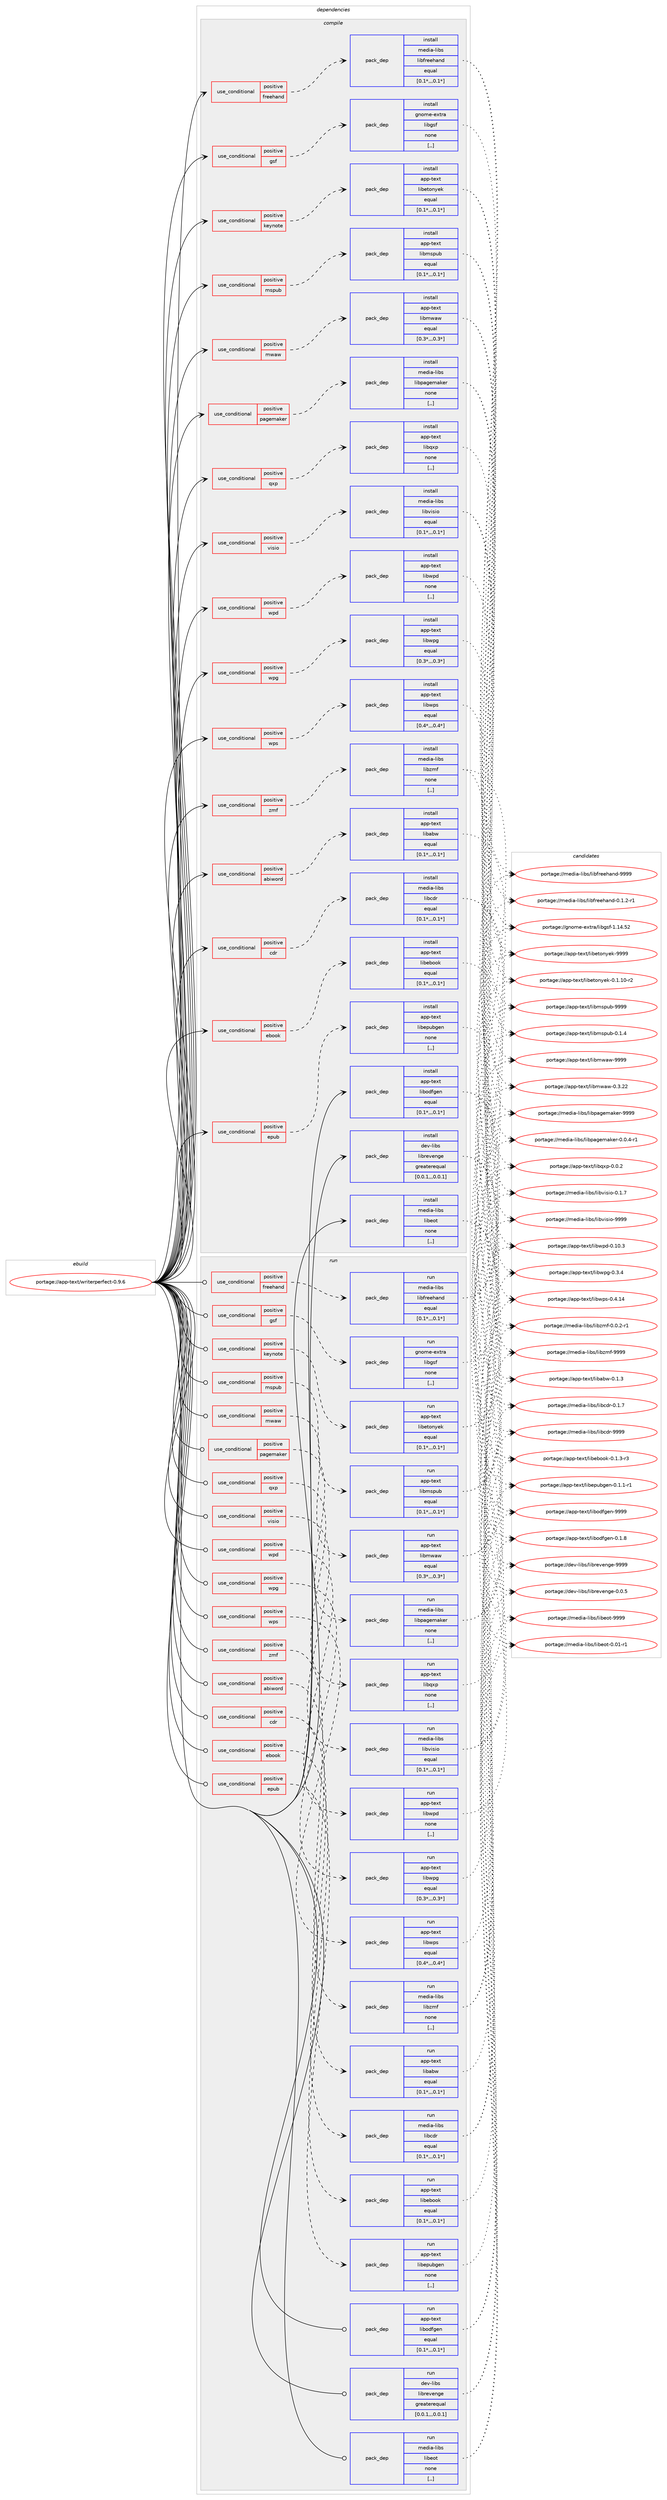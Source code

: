 digraph prolog {

# *************
# Graph options
# *************

newrank=true;
concentrate=true;
compound=true;
graph [rankdir=LR,fontname=Helvetica,fontsize=10,ranksep=1.5];#, ranksep=2.5, nodesep=0.2];
edge  [arrowhead=vee];
node  [fontname=Helvetica,fontsize=10];

# **********
# The ebuild
# **********

subgraph cluster_leftcol {
color=gray;
label=<<i>ebuild</i>>;
id [label="portage://app-text/writerperfect-0.9.6", color=red, width=4, href="../app-text/writerperfect-0.9.6.svg"];
}

# ****************
# The dependencies
# ****************

subgraph cluster_midcol {
color=gray;
label=<<i>dependencies</i>>;
subgraph cluster_compile {
fillcolor="#eeeeee";
style=filled;
label=<<i>compile</i>>;
subgraph cond146023 {
dependency553537 [label=<<TABLE BORDER="0" CELLBORDER="1" CELLSPACING="0" CELLPADDING="4"><TR><TD ROWSPAN="3" CELLPADDING="10">use_conditional</TD></TR><TR><TD>positive</TD></TR><TR><TD>abiword</TD></TR></TABLE>>, shape=none, color=red];
subgraph pack403404 {
dependency553538 [label=<<TABLE BORDER="0" CELLBORDER="1" CELLSPACING="0" CELLPADDING="4" WIDTH="220"><TR><TD ROWSPAN="6" CELLPADDING="30">pack_dep</TD></TR><TR><TD WIDTH="110">install</TD></TR><TR><TD>app-text</TD></TR><TR><TD>libabw</TD></TR><TR><TD>equal</TD></TR><TR><TD>[0.1*,,,0.1*]</TD></TR></TABLE>>, shape=none, color=blue];
}
dependency553537:e -> dependency553538:w [weight=20,style="dashed",arrowhead="vee"];
}
id:e -> dependency553537:w [weight=20,style="solid",arrowhead="vee"];
subgraph cond146024 {
dependency553539 [label=<<TABLE BORDER="0" CELLBORDER="1" CELLSPACING="0" CELLPADDING="4"><TR><TD ROWSPAN="3" CELLPADDING="10">use_conditional</TD></TR><TR><TD>positive</TD></TR><TR><TD>cdr</TD></TR></TABLE>>, shape=none, color=red];
subgraph pack403405 {
dependency553540 [label=<<TABLE BORDER="0" CELLBORDER="1" CELLSPACING="0" CELLPADDING="4" WIDTH="220"><TR><TD ROWSPAN="6" CELLPADDING="30">pack_dep</TD></TR><TR><TD WIDTH="110">install</TD></TR><TR><TD>media-libs</TD></TR><TR><TD>libcdr</TD></TR><TR><TD>equal</TD></TR><TR><TD>[0.1*,,,0.1*]</TD></TR></TABLE>>, shape=none, color=blue];
}
dependency553539:e -> dependency553540:w [weight=20,style="dashed",arrowhead="vee"];
}
id:e -> dependency553539:w [weight=20,style="solid",arrowhead="vee"];
subgraph cond146025 {
dependency553541 [label=<<TABLE BORDER="0" CELLBORDER="1" CELLSPACING="0" CELLPADDING="4"><TR><TD ROWSPAN="3" CELLPADDING="10">use_conditional</TD></TR><TR><TD>positive</TD></TR><TR><TD>ebook</TD></TR></TABLE>>, shape=none, color=red];
subgraph pack403406 {
dependency553542 [label=<<TABLE BORDER="0" CELLBORDER="1" CELLSPACING="0" CELLPADDING="4" WIDTH="220"><TR><TD ROWSPAN="6" CELLPADDING="30">pack_dep</TD></TR><TR><TD WIDTH="110">install</TD></TR><TR><TD>app-text</TD></TR><TR><TD>libebook</TD></TR><TR><TD>equal</TD></TR><TR><TD>[0.1*,,,0.1*]</TD></TR></TABLE>>, shape=none, color=blue];
}
dependency553541:e -> dependency553542:w [weight=20,style="dashed",arrowhead="vee"];
}
id:e -> dependency553541:w [weight=20,style="solid",arrowhead="vee"];
subgraph cond146026 {
dependency553543 [label=<<TABLE BORDER="0" CELLBORDER="1" CELLSPACING="0" CELLPADDING="4"><TR><TD ROWSPAN="3" CELLPADDING="10">use_conditional</TD></TR><TR><TD>positive</TD></TR><TR><TD>epub</TD></TR></TABLE>>, shape=none, color=red];
subgraph pack403407 {
dependency553544 [label=<<TABLE BORDER="0" CELLBORDER="1" CELLSPACING="0" CELLPADDING="4" WIDTH="220"><TR><TD ROWSPAN="6" CELLPADDING="30">pack_dep</TD></TR><TR><TD WIDTH="110">install</TD></TR><TR><TD>app-text</TD></TR><TR><TD>libepubgen</TD></TR><TR><TD>none</TD></TR><TR><TD>[,,]</TD></TR></TABLE>>, shape=none, color=blue];
}
dependency553543:e -> dependency553544:w [weight=20,style="dashed",arrowhead="vee"];
}
id:e -> dependency553543:w [weight=20,style="solid",arrowhead="vee"];
subgraph cond146027 {
dependency553545 [label=<<TABLE BORDER="0" CELLBORDER="1" CELLSPACING="0" CELLPADDING="4"><TR><TD ROWSPAN="3" CELLPADDING="10">use_conditional</TD></TR><TR><TD>positive</TD></TR><TR><TD>freehand</TD></TR></TABLE>>, shape=none, color=red];
subgraph pack403408 {
dependency553546 [label=<<TABLE BORDER="0" CELLBORDER="1" CELLSPACING="0" CELLPADDING="4" WIDTH="220"><TR><TD ROWSPAN="6" CELLPADDING="30">pack_dep</TD></TR><TR><TD WIDTH="110">install</TD></TR><TR><TD>media-libs</TD></TR><TR><TD>libfreehand</TD></TR><TR><TD>equal</TD></TR><TR><TD>[0.1*,,,0.1*]</TD></TR></TABLE>>, shape=none, color=blue];
}
dependency553545:e -> dependency553546:w [weight=20,style="dashed",arrowhead="vee"];
}
id:e -> dependency553545:w [weight=20,style="solid",arrowhead="vee"];
subgraph cond146028 {
dependency553547 [label=<<TABLE BORDER="0" CELLBORDER="1" CELLSPACING="0" CELLPADDING="4"><TR><TD ROWSPAN="3" CELLPADDING="10">use_conditional</TD></TR><TR><TD>positive</TD></TR><TR><TD>gsf</TD></TR></TABLE>>, shape=none, color=red];
subgraph pack403409 {
dependency553548 [label=<<TABLE BORDER="0" CELLBORDER="1" CELLSPACING="0" CELLPADDING="4" WIDTH="220"><TR><TD ROWSPAN="6" CELLPADDING="30">pack_dep</TD></TR><TR><TD WIDTH="110">install</TD></TR><TR><TD>gnome-extra</TD></TR><TR><TD>libgsf</TD></TR><TR><TD>none</TD></TR><TR><TD>[,,]</TD></TR></TABLE>>, shape=none, color=blue];
}
dependency553547:e -> dependency553548:w [weight=20,style="dashed",arrowhead="vee"];
}
id:e -> dependency553547:w [weight=20,style="solid",arrowhead="vee"];
subgraph cond146029 {
dependency553549 [label=<<TABLE BORDER="0" CELLBORDER="1" CELLSPACING="0" CELLPADDING="4"><TR><TD ROWSPAN="3" CELLPADDING="10">use_conditional</TD></TR><TR><TD>positive</TD></TR><TR><TD>keynote</TD></TR></TABLE>>, shape=none, color=red];
subgraph pack403410 {
dependency553550 [label=<<TABLE BORDER="0" CELLBORDER="1" CELLSPACING="0" CELLPADDING="4" WIDTH="220"><TR><TD ROWSPAN="6" CELLPADDING="30">pack_dep</TD></TR><TR><TD WIDTH="110">install</TD></TR><TR><TD>app-text</TD></TR><TR><TD>libetonyek</TD></TR><TR><TD>equal</TD></TR><TR><TD>[0.1*,,,0.1*]</TD></TR></TABLE>>, shape=none, color=blue];
}
dependency553549:e -> dependency553550:w [weight=20,style="dashed",arrowhead="vee"];
}
id:e -> dependency553549:w [weight=20,style="solid",arrowhead="vee"];
subgraph cond146030 {
dependency553551 [label=<<TABLE BORDER="0" CELLBORDER="1" CELLSPACING="0" CELLPADDING="4"><TR><TD ROWSPAN="3" CELLPADDING="10">use_conditional</TD></TR><TR><TD>positive</TD></TR><TR><TD>mspub</TD></TR></TABLE>>, shape=none, color=red];
subgraph pack403411 {
dependency553552 [label=<<TABLE BORDER="0" CELLBORDER="1" CELLSPACING="0" CELLPADDING="4" WIDTH="220"><TR><TD ROWSPAN="6" CELLPADDING="30">pack_dep</TD></TR><TR><TD WIDTH="110">install</TD></TR><TR><TD>app-text</TD></TR><TR><TD>libmspub</TD></TR><TR><TD>equal</TD></TR><TR><TD>[0.1*,,,0.1*]</TD></TR></TABLE>>, shape=none, color=blue];
}
dependency553551:e -> dependency553552:w [weight=20,style="dashed",arrowhead="vee"];
}
id:e -> dependency553551:w [weight=20,style="solid",arrowhead="vee"];
subgraph cond146031 {
dependency553553 [label=<<TABLE BORDER="0" CELLBORDER="1" CELLSPACING="0" CELLPADDING="4"><TR><TD ROWSPAN="3" CELLPADDING="10">use_conditional</TD></TR><TR><TD>positive</TD></TR><TR><TD>mwaw</TD></TR></TABLE>>, shape=none, color=red];
subgraph pack403412 {
dependency553554 [label=<<TABLE BORDER="0" CELLBORDER="1" CELLSPACING="0" CELLPADDING="4" WIDTH="220"><TR><TD ROWSPAN="6" CELLPADDING="30">pack_dep</TD></TR><TR><TD WIDTH="110">install</TD></TR><TR><TD>app-text</TD></TR><TR><TD>libmwaw</TD></TR><TR><TD>equal</TD></TR><TR><TD>[0.3*,,,0.3*]</TD></TR></TABLE>>, shape=none, color=blue];
}
dependency553553:e -> dependency553554:w [weight=20,style="dashed",arrowhead="vee"];
}
id:e -> dependency553553:w [weight=20,style="solid",arrowhead="vee"];
subgraph cond146032 {
dependency553555 [label=<<TABLE BORDER="0" CELLBORDER="1" CELLSPACING="0" CELLPADDING="4"><TR><TD ROWSPAN="3" CELLPADDING="10">use_conditional</TD></TR><TR><TD>positive</TD></TR><TR><TD>pagemaker</TD></TR></TABLE>>, shape=none, color=red];
subgraph pack403413 {
dependency553556 [label=<<TABLE BORDER="0" CELLBORDER="1" CELLSPACING="0" CELLPADDING="4" WIDTH="220"><TR><TD ROWSPAN="6" CELLPADDING="30">pack_dep</TD></TR><TR><TD WIDTH="110">install</TD></TR><TR><TD>media-libs</TD></TR><TR><TD>libpagemaker</TD></TR><TR><TD>none</TD></TR><TR><TD>[,,]</TD></TR></TABLE>>, shape=none, color=blue];
}
dependency553555:e -> dependency553556:w [weight=20,style="dashed",arrowhead="vee"];
}
id:e -> dependency553555:w [weight=20,style="solid",arrowhead="vee"];
subgraph cond146033 {
dependency553557 [label=<<TABLE BORDER="0" CELLBORDER="1" CELLSPACING="0" CELLPADDING="4"><TR><TD ROWSPAN="3" CELLPADDING="10">use_conditional</TD></TR><TR><TD>positive</TD></TR><TR><TD>qxp</TD></TR></TABLE>>, shape=none, color=red];
subgraph pack403414 {
dependency553558 [label=<<TABLE BORDER="0" CELLBORDER="1" CELLSPACING="0" CELLPADDING="4" WIDTH="220"><TR><TD ROWSPAN="6" CELLPADDING="30">pack_dep</TD></TR><TR><TD WIDTH="110">install</TD></TR><TR><TD>app-text</TD></TR><TR><TD>libqxp</TD></TR><TR><TD>none</TD></TR><TR><TD>[,,]</TD></TR></TABLE>>, shape=none, color=blue];
}
dependency553557:e -> dependency553558:w [weight=20,style="dashed",arrowhead="vee"];
}
id:e -> dependency553557:w [weight=20,style="solid",arrowhead="vee"];
subgraph cond146034 {
dependency553559 [label=<<TABLE BORDER="0" CELLBORDER="1" CELLSPACING="0" CELLPADDING="4"><TR><TD ROWSPAN="3" CELLPADDING="10">use_conditional</TD></TR><TR><TD>positive</TD></TR><TR><TD>visio</TD></TR></TABLE>>, shape=none, color=red];
subgraph pack403415 {
dependency553560 [label=<<TABLE BORDER="0" CELLBORDER="1" CELLSPACING="0" CELLPADDING="4" WIDTH="220"><TR><TD ROWSPAN="6" CELLPADDING="30">pack_dep</TD></TR><TR><TD WIDTH="110">install</TD></TR><TR><TD>media-libs</TD></TR><TR><TD>libvisio</TD></TR><TR><TD>equal</TD></TR><TR><TD>[0.1*,,,0.1*]</TD></TR></TABLE>>, shape=none, color=blue];
}
dependency553559:e -> dependency553560:w [weight=20,style="dashed",arrowhead="vee"];
}
id:e -> dependency553559:w [weight=20,style="solid",arrowhead="vee"];
subgraph cond146035 {
dependency553561 [label=<<TABLE BORDER="0" CELLBORDER="1" CELLSPACING="0" CELLPADDING="4"><TR><TD ROWSPAN="3" CELLPADDING="10">use_conditional</TD></TR><TR><TD>positive</TD></TR><TR><TD>wpd</TD></TR></TABLE>>, shape=none, color=red];
subgraph pack403416 {
dependency553562 [label=<<TABLE BORDER="0" CELLBORDER="1" CELLSPACING="0" CELLPADDING="4" WIDTH="220"><TR><TD ROWSPAN="6" CELLPADDING="30">pack_dep</TD></TR><TR><TD WIDTH="110">install</TD></TR><TR><TD>app-text</TD></TR><TR><TD>libwpd</TD></TR><TR><TD>none</TD></TR><TR><TD>[,,]</TD></TR></TABLE>>, shape=none, color=blue];
}
dependency553561:e -> dependency553562:w [weight=20,style="dashed",arrowhead="vee"];
}
id:e -> dependency553561:w [weight=20,style="solid",arrowhead="vee"];
subgraph cond146036 {
dependency553563 [label=<<TABLE BORDER="0" CELLBORDER="1" CELLSPACING="0" CELLPADDING="4"><TR><TD ROWSPAN="3" CELLPADDING="10">use_conditional</TD></TR><TR><TD>positive</TD></TR><TR><TD>wpg</TD></TR></TABLE>>, shape=none, color=red];
subgraph pack403417 {
dependency553564 [label=<<TABLE BORDER="0" CELLBORDER="1" CELLSPACING="0" CELLPADDING="4" WIDTH="220"><TR><TD ROWSPAN="6" CELLPADDING="30">pack_dep</TD></TR><TR><TD WIDTH="110">install</TD></TR><TR><TD>app-text</TD></TR><TR><TD>libwpg</TD></TR><TR><TD>equal</TD></TR><TR><TD>[0.3*,,,0.3*]</TD></TR></TABLE>>, shape=none, color=blue];
}
dependency553563:e -> dependency553564:w [weight=20,style="dashed",arrowhead="vee"];
}
id:e -> dependency553563:w [weight=20,style="solid",arrowhead="vee"];
subgraph cond146037 {
dependency553565 [label=<<TABLE BORDER="0" CELLBORDER="1" CELLSPACING="0" CELLPADDING="4"><TR><TD ROWSPAN="3" CELLPADDING="10">use_conditional</TD></TR><TR><TD>positive</TD></TR><TR><TD>wps</TD></TR></TABLE>>, shape=none, color=red];
subgraph pack403418 {
dependency553566 [label=<<TABLE BORDER="0" CELLBORDER="1" CELLSPACING="0" CELLPADDING="4" WIDTH="220"><TR><TD ROWSPAN="6" CELLPADDING="30">pack_dep</TD></TR><TR><TD WIDTH="110">install</TD></TR><TR><TD>app-text</TD></TR><TR><TD>libwps</TD></TR><TR><TD>equal</TD></TR><TR><TD>[0.4*,,,0.4*]</TD></TR></TABLE>>, shape=none, color=blue];
}
dependency553565:e -> dependency553566:w [weight=20,style="dashed",arrowhead="vee"];
}
id:e -> dependency553565:w [weight=20,style="solid",arrowhead="vee"];
subgraph cond146038 {
dependency553567 [label=<<TABLE BORDER="0" CELLBORDER="1" CELLSPACING="0" CELLPADDING="4"><TR><TD ROWSPAN="3" CELLPADDING="10">use_conditional</TD></TR><TR><TD>positive</TD></TR><TR><TD>zmf</TD></TR></TABLE>>, shape=none, color=red];
subgraph pack403419 {
dependency553568 [label=<<TABLE BORDER="0" CELLBORDER="1" CELLSPACING="0" CELLPADDING="4" WIDTH="220"><TR><TD ROWSPAN="6" CELLPADDING="30">pack_dep</TD></TR><TR><TD WIDTH="110">install</TD></TR><TR><TD>media-libs</TD></TR><TR><TD>libzmf</TD></TR><TR><TD>none</TD></TR><TR><TD>[,,]</TD></TR></TABLE>>, shape=none, color=blue];
}
dependency553567:e -> dependency553568:w [weight=20,style="dashed",arrowhead="vee"];
}
id:e -> dependency553567:w [weight=20,style="solid",arrowhead="vee"];
subgraph pack403420 {
dependency553569 [label=<<TABLE BORDER="0" CELLBORDER="1" CELLSPACING="0" CELLPADDING="4" WIDTH="220"><TR><TD ROWSPAN="6" CELLPADDING="30">pack_dep</TD></TR><TR><TD WIDTH="110">install</TD></TR><TR><TD>app-text</TD></TR><TR><TD>libodfgen</TD></TR><TR><TD>equal</TD></TR><TR><TD>[0.1*,,,0.1*]</TD></TR></TABLE>>, shape=none, color=blue];
}
id:e -> dependency553569:w [weight=20,style="solid",arrowhead="vee"];
subgraph pack403421 {
dependency553570 [label=<<TABLE BORDER="0" CELLBORDER="1" CELLSPACING="0" CELLPADDING="4" WIDTH="220"><TR><TD ROWSPAN="6" CELLPADDING="30">pack_dep</TD></TR><TR><TD WIDTH="110">install</TD></TR><TR><TD>dev-libs</TD></TR><TR><TD>librevenge</TD></TR><TR><TD>greaterequal</TD></TR><TR><TD>[0.0.1,,,0.0.1]</TD></TR></TABLE>>, shape=none, color=blue];
}
id:e -> dependency553570:w [weight=20,style="solid",arrowhead="vee"];
subgraph pack403422 {
dependency553571 [label=<<TABLE BORDER="0" CELLBORDER="1" CELLSPACING="0" CELLPADDING="4" WIDTH="220"><TR><TD ROWSPAN="6" CELLPADDING="30">pack_dep</TD></TR><TR><TD WIDTH="110">install</TD></TR><TR><TD>media-libs</TD></TR><TR><TD>libeot</TD></TR><TR><TD>none</TD></TR><TR><TD>[,,]</TD></TR></TABLE>>, shape=none, color=blue];
}
id:e -> dependency553571:w [weight=20,style="solid",arrowhead="vee"];
}
subgraph cluster_compileandrun {
fillcolor="#eeeeee";
style=filled;
label=<<i>compile and run</i>>;
}
subgraph cluster_run {
fillcolor="#eeeeee";
style=filled;
label=<<i>run</i>>;
subgraph cond146039 {
dependency553572 [label=<<TABLE BORDER="0" CELLBORDER="1" CELLSPACING="0" CELLPADDING="4"><TR><TD ROWSPAN="3" CELLPADDING="10">use_conditional</TD></TR><TR><TD>positive</TD></TR><TR><TD>abiword</TD></TR></TABLE>>, shape=none, color=red];
subgraph pack403423 {
dependency553573 [label=<<TABLE BORDER="0" CELLBORDER="1" CELLSPACING="0" CELLPADDING="4" WIDTH="220"><TR><TD ROWSPAN="6" CELLPADDING="30">pack_dep</TD></TR><TR><TD WIDTH="110">run</TD></TR><TR><TD>app-text</TD></TR><TR><TD>libabw</TD></TR><TR><TD>equal</TD></TR><TR><TD>[0.1*,,,0.1*]</TD></TR></TABLE>>, shape=none, color=blue];
}
dependency553572:e -> dependency553573:w [weight=20,style="dashed",arrowhead="vee"];
}
id:e -> dependency553572:w [weight=20,style="solid",arrowhead="odot"];
subgraph cond146040 {
dependency553574 [label=<<TABLE BORDER="0" CELLBORDER="1" CELLSPACING="0" CELLPADDING="4"><TR><TD ROWSPAN="3" CELLPADDING="10">use_conditional</TD></TR><TR><TD>positive</TD></TR><TR><TD>cdr</TD></TR></TABLE>>, shape=none, color=red];
subgraph pack403424 {
dependency553575 [label=<<TABLE BORDER="0" CELLBORDER="1" CELLSPACING="0" CELLPADDING="4" WIDTH="220"><TR><TD ROWSPAN="6" CELLPADDING="30">pack_dep</TD></TR><TR><TD WIDTH="110">run</TD></TR><TR><TD>media-libs</TD></TR><TR><TD>libcdr</TD></TR><TR><TD>equal</TD></TR><TR><TD>[0.1*,,,0.1*]</TD></TR></TABLE>>, shape=none, color=blue];
}
dependency553574:e -> dependency553575:w [weight=20,style="dashed",arrowhead="vee"];
}
id:e -> dependency553574:w [weight=20,style="solid",arrowhead="odot"];
subgraph cond146041 {
dependency553576 [label=<<TABLE BORDER="0" CELLBORDER="1" CELLSPACING="0" CELLPADDING="4"><TR><TD ROWSPAN="3" CELLPADDING="10">use_conditional</TD></TR><TR><TD>positive</TD></TR><TR><TD>ebook</TD></TR></TABLE>>, shape=none, color=red];
subgraph pack403425 {
dependency553577 [label=<<TABLE BORDER="0" CELLBORDER="1" CELLSPACING="0" CELLPADDING="4" WIDTH="220"><TR><TD ROWSPAN="6" CELLPADDING="30">pack_dep</TD></TR><TR><TD WIDTH="110">run</TD></TR><TR><TD>app-text</TD></TR><TR><TD>libebook</TD></TR><TR><TD>equal</TD></TR><TR><TD>[0.1*,,,0.1*]</TD></TR></TABLE>>, shape=none, color=blue];
}
dependency553576:e -> dependency553577:w [weight=20,style="dashed",arrowhead="vee"];
}
id:e -> dependency553576:w [weight=20,style="solid",arrowhead="odot"];
subgraph cond146042 {
dependency553578 [label=<<TABLE BORDER="0" CELLBORDER="1" CELLSPACING="0" CELLPADDING="4"><TR><TD ROWSPAN="3" CELLPADDING="10">use_conditional</TD></TR><TR><TD>positive</TD></TR><TR><TD>epub</TD></TR></TABLE>>, shape=none, color=red];
subgraph pack403426 {
dependency553579 [label=<<TABLE BORDER="0" CELLBORDER="1" CELLSPACING="0" CELLPADDING="4" WIDTH="220"><TR><TD ROWSPAN="6" CELLPADDING="30">pack_dep</TD></TR><TR><TD WIDTH="110">run</TD></TR><TR><TD>app-text</TD></TR><TR><TD>libepubgen</TD></TR><TR><TD>none</TD></TR><TR><TD>[,,]</TD></TR></TABLE>>, shape=none, color=blue];
}
dependency553578:e -> dependency553579:w [weight=20,style="dashed",arrowhead="vee"];
}
id:e -> dependency553578:w [weight=20,style="solid",arrowhead="odot"];
subgraph cond146043 {
dependency553580 [label=<<TABLE BORDER="0" CELLBORDER="1" CELLSPACING="0" CELLPADDING="4"><TR><TD ROWSPAN="3" CELLPADDING="10">use_conditional</TD></TR><TR><TD>positive</TD></TR><TR><TD>freehand</TD></TR></TABLE>>, shape=none, color=red];
subgraph pack403427 {
dependency553581 [label=<<TABLE BORDER="0" CELLBORDER="1" CELLSPACING="0" CELLPADDING="4" WIDTH="220"><TR><TD ROWSPAN="6" CELLPADDING="30">pack_dep</TD></TR><TR><TD WIDTH="110">run</TD></TR><TR><TD>media-libs</TD></TR><TR><TD>libfreehand</TD></TR><TR><TD>equal</TD></TR><TR><TD>[0.1*,,,0.1*]</TD></TR></TABLE>>, shape=none, color=blue];
}
dependency553580:e -> dependency553581:w [weight=20,style="dashed",arrowhead="vee"];
}
id:e -> dependency553580:w [weight=20,style="solid",arrowhead="odot"];
subgraph cond146044 {
dependency553582 [label=<<TABLE BORDER="0" CELLBORDER="1" CELLSPACING="0" CELLPADDING="4"><TR><TD ROWSPAN="3" CELLPADDING="10">use_conditional</TD></TR><TR><TD>positive</TD></TR><TR><TD>gsf</TD></TR></TABLE>>, shape=none, color=red];
subgraph pack403428 {
dependency553583 [label=<<TABLE BORDER="0" CELLBORDER="1" CELLSPACING="0" CELLPADDING="4" WIDTH="220"><TR><TD ROWSPAN="6" CELLPADDING="30">pack_dep</TD></TR><TR><TD WIDTH="110">run</TD></TR><TR><TD>gnome-extra</TD></TR><TR><TD>libgsf</TD></TR><TR><TD>none</TD></TR><TR><TD>[,,]</TD></TR></TABLE>>, shape=none, color=blue];
}
dependency553582:e -> dependency553583:w [weight=20,style="dashed",arrowhead="vee"];
}
id:e -> dependency553582:w [weight=20,style="solid",arrowhead="odot"];
subgraph cond146045 {
dependency553584 [label=<<TABLE BORDER="0" CELLBORDER="1" CELLSPACING="0" CELLPADDING="4"><TR><TD ROWSPAN="3" CELLPADDING="10">use_conditional</TD></TR><TR><TD>positive</TD></TR><TR><TD>keynote</TD></TR></TABLE>>, shape=none, color=red];
subgraph pack403429 {
dependency553585 [label=<<TABLE BORDER="0" CELLBORDER="1" CELLSPACING="0" CELLPADDING="4" WIDTH="220"><TR><TD ROWSPAN="6" CELLPADDING="30">pack_dep</TD></TR><TR><TD WIDTH="110">run</TD></TR><TR><TD>app-text</TD></TR><TR><TD>libetonyek</TD></TR><TR><TD>equal</TD></TR><TR><TD>[0.1*,,,0.1*]</TD></TR></TABLE>>, shape=none, color=blue];
}
dependency553584:e -> dependency553585:w [weight=20,style="dashed",arrowhead="vee"];
}
id:e -> dependency553584:w [weight=20,style="solid",arrowhead="odot"];
subgraph cond146046 {
dependency553586 [label=<<TABLE BORDER="0" CELLBORDER="1" CELLSPACING="0" CELLPADDING="4"><TR><TD ROWSPAN="3" CELLPADDING="10">use_conditional</TD></TR><TR><TD>positive</TD></TR><TR><TD>mspub</TD></TR></TABLE>>, shape=none, color=red];
subgraph pack403430 {
dependency553587 [label=<<TABLE BORDER="0" CELLBORDER="1" CELLSPACING="0" CELLPADDING="4" WIDTH="220"><TR><TD ROWSPAN="6" CELLPADDING="30">pack_dep</TD></TR><TR><TD WIDTH="110">run</TD></TR><TR><TD>app-text</TD></TR><TR><TD>libmspub</TD></TR><TR><TD>equal</TD></TR><TR><TD>[0.1*,,,0.1*]</TD></TR></TABLE>>, shape=none, color=blue];
}
dependency553586:e -> dependency553587:w [weight=20,style="dashed",arrowhead="vee"];
}
id:e -> dependency553586:w [weight=20,style="solid",arrowhead="odot"];
subgraph cond146047 {
dependency553588 [label=<<TABLE BORDER="0" CELLBORDER="1" CELLSPACING="0" CELLPADDING="4"><TR><TD ROWSPAN="3" CELLPADDING="10">use_conditional</TD></TR><TR><TD>positive</TD></TR><TR><TD>mwaw</TD></TR></TABLE>>, shape=none, color=red];
subgraph pack403431 {
dependency553589 [label=<<TABLE BORDER="0" CELLBORDER="1" CELLSPACING="0" CELLPADDING="4" WIDTH="220"><TR><TD ROWSPAN="6" CELLPADDING="30">pack_dep</TD></TR><TR><TD WIDTH="110">run</TD></TR><TR><TD>app-text</TD></TR><TR><TD>libmwaw</TD></TR><TR><TD>equal</TD></TR><TR><TD>[0.3*,,,0.3*]</TD></TR></TABLE>>, shape=none, color=blue];
}
dependency553588:e -> dependency553589:w [weight=20,style="dashed",arrowhead="vee"];
}
id:e -> dependency553588:w [weight=20,style="solid",arrowhead="odot"];
subgraph cond146048 {
dependency553590 [label=<<TABLE BORDER="0" CELLBORDER="1" CELLSPACING="0" CELLPADDING="4"><TR><TD ROWSPAN="3" CELLPADDING="10">use_conditional</TD></TR><TR><TD>positive</TD></TR><TR><TD>pagemaker</TD></TR></TABLE>>, shape=none, color=red];
subgraph pack403432 {
dependency553591 [label=<<TABLE BORDER="0" CELLBORDER="1" CELLSPACING="0" CELLPADDING="4" WIDTH="220"><TR><TD ROWSPAN="6" CELLPADDING="30">pack_dep</TD></TR><TR><TD WIDTH="110">run</TD></TR><TR><TD>media-libs</TD></TR><TR><TD>libpagemaker</TD></TR><TR><TD>none</TD></TR><TR><TD>[,,]</TD></TR></TABLE>>, shape=none, color=blue];
}
dependency553590:e -> dependency553591:w [weight=20,style="dashed",arrowhead="vee"];
}
id:e -> dependency553590:w [weight=20,style="solid",arrowhead="odot"];
subgraph cond146049 {
dependency553592 [label=<<TABLE BORDER="0" CELLBORDER="1" CELLSPACING="0" CELLPADDING="4"><TR><TD ROWSPAN="3" CELLPADDING="10">use_conditional</TD></TR><TR><TD>positive</TD></TR><TR><TD>qxp</TD></TR></TABLE>>, shape=none, color=red];
subgraph pack403433 {
dependency553593 [label=<<TABLE BORDER="0" CELLBORDER="1" CELLSPACING="0" CELLPADDING="4" WIDTH="220"><TR><TD ROWSPAN="6" CELLPADDING="30">pack_dep</TD></TR><TR><TD WIDTH="110">run</TD></TR><TR><TD>app-text</TD></TR><TR><TD>libqxp</TD></TR><TR><TD>none</TD></TR><TR><TD>[,,]</TD></TR></TABLE>>, shape=none, color=blue];
}
dependency553592:e -> dependency553593:w [weight=20,style="dashed",arrowhead="vee"];
}
id:e -> dependency553592:w [weight=20,style="solid",arrowhead="odot"];
subgraph cond146050 {
dependency553594 [label=<<TABLE BORDER="0" CELLBORDER="1" CELLSPACING="0" CELLPADDING="4"><TR><TD ROWSPAN="3" CELLPADDING="10">use_conditional</TD></TR><TR><TD>positive</TD></TR><TR><TD>visio</TD></TR></TABLE>>, shape=none, color=red];
subgraph pack403434 {
dependency553595 [label=<<TABLE BORDER="0" CELLBORDER="1" CELLSPACING="0" CELLPADDING="4" WIDTH="220"><TR><TD ROWSPAN="6" CELLPADDING="30">pack_dep</TD></TR><TR><TD WIDTH="110">run</TD></TR><TR><TD>media-libs</TD></TR><TR><TD>libvisio</TD></TR><TR><TD>equal</TD></TR><TR><TD>[0.1*,,,0.1*]</TD></TR></TABLE>>, shape=none, color=blue];
}
dependency553594:e -> dependency553595:w [weight=20,style="dashed",arrowhead="vee"];
}
id:e -> dependency553594:w [weight=20,style="solid",arrowhead="odot"];
subgraph cond146051 {
dependency553596 [label=<<TABLE BORDER="0" CELLBORDER="1" CELLSPACING="0" CELLPADDING="4"><TR><TD ROWSPAN="3" CELLPADDING="10">use_conditional</TD></TR><TR><TD>positive</TD></TR><TR><TD>wpd</TD></TR></TABLE>>, shape=none, color=red];
subgraph pack403435 {
dependency553597 [label=<<TABLE BORDER="0" CELLBORDER="1" CELLSPACING="0" CELLPADDING="4" WIDTH="220"><TR><TD ROWSPAN="6" CELLPADDING="30">pack_dep</TD></TR><TR><TD WIDTH="110">run</TD></TR><TR><TD>app-text</TD></TR><TR><TD>libwpd</TD></TR><TR><TD>none</TD></TR><TR><TD>[,,]</TD></TR></TABLE>>, shape=none, color=blue];
}
dependency553596:e -> dependency553597:w [weight=20,style="dashed",arrowhead="vee"];
}
id:e -> dependency553596:w [weight=20,style="solid",arrowhead="odot"];
subgraph cond146052 {
dependency553598 [label=<<TABLE BORDER="0" CELLBORDER="1" CELLSPACING="0" CELLPADDING="4"><TR><TD ROWSPAN="3" CELLPADDING="10">use_conditional</TD></TR><TR><TD>positive</TD></TR><TR><TD>wpg</TD></TR></TABLE>>, shape=none, color=red];
subgraph pack403436 {
dependency553599 [label=<<TABLE BORDER="0" CELLBORDER="1" CELLSPACING="0" CELLPADDING="4" WIDTH="220"><TR><TD ROWSPAN="6" CELLPADDING="30">pack_dep</TD></TR><TR><TD WIDTH="110">run</TD></TR><TR><TD>app-text</TD></TR><TR><TD>libwpg</TD></TR><TR><TD>equal</TD></TR><TR><TD>[0.3*,,,0.3*]</TD></TR></TABLE>>, shape=none, color=blue];
}
dependency553598:e -> dependency553599:w [weight=20,style="dashed",arrowhead="vee"];
}
id:e -> dependency553598:w [weight=20,style="solid",arrowhead="odot"];
subgraph cond146053 {
dependency553600 [label=<<TABLE BORDER="0" CELLBORDER="1" CELLSPACING="0" CELLPADDING="4"><TR><TD ROWSPAN="3" CELLPADDING="10">use_conditional</TD></TR><TR><TD>positive</TD></TR><TR><TD>wps</TD></TR></TABLE>>, shape=none, color=red];
subgraph pack403437 {
dependency553601 [label=<<TABLE BORDER="0" CELLBORDER="1" CELLSPACING="0" CELLPADDING="4" WIDTH="220"><TR><TD ROWSPAN="6" CELLPADDING="30">pack_dep</TD></TR><TR><TD WIDTH="110">run</TD></TR><TR><TD>app-text</TD></TR><TR><TD>libwps</TD></TR><TR><TD>equal</TD></TR><TR><TD>[0.4*,,,0.4*]</TD></TR></TABLE>>, shape=none, color=blue];
}
dependency553600:e -> dependency553601:w [weight=20,style="dashed",arrowhead="vee"];
}
id:e -> dependency553600:w [weight=20,style="solid",arrowhead="odot"];
subgraph cond146054 {
dependency553602 [label=<<TABLE BORDER="0" CELLBORDER="1" CELLSPACING="0" CELLPADDING="4"><TR><TD ROWSPAN="3" CELLPADDING="10">use_conditional</TD></TR><TR><TD>positive</TD></TR><TR><TD>zmf</TD></TR></TABLE>>, shape=none, color=red];
subgraph pack403438 {
dependency553603 [label=<<TABLE BORDER="0" CELLBORDER="1" CELLSPACING="0" CELLPADDING="4" WIDTH="220"><TR><TD ROWSPAN="6" CELLPADDING="30">pack_dep</TD></TR><TR><TD WIDTH="110">run</TD></TR><TR><TD>media-libs</TD></TR><TR><TD>libzmf</TD></TR><TR><TD>none</TD></TR><TR><TD>[,,]</TD></TR></TABLE>>, shape=none, color=blue];
}
dependency553602:e -> dependency553603:w [weight=20,style="dashed",arrowhead="vee"];
}
id:e -> dependency553602:w [weight=20,style="solid",arrowhead="odot"];
subgraph pack403439 {
dependency553604 [label=<<TABLE BORDER="0" CELLBORDER="1" CELLSPACING="0" CELLPADDING="4" WIDTH="220"><TR><TD ROWSPAN="6" CELLPADDING="30">pack_dep</TD></TR><TR><TD WIDTH="110">run</TD></TR><TR><TD>app-text</TD></TR><TR><TD>libodfgen</TD></TR><TR><TD>equal</TD></TR><TR><TD>[0.1*,,,0.1*]</TD></TR></TABLE>>, shape=none, color=blue];
}
id:e -> dependency553604:w [weight=20,style="solid",arrowhead="odot"];
subgraph pack403440 {
dependency553605 [label=<<TABLE BORDER="0" CELLBORDER="1" CELLSPACING="0" CELLPADDING="4" WIDTH="220"><TR><TD ROWSPAN="6" CELLPADDING="30">pack_dep</TD></TR><TR><TD WIDTH="110">run</TD></TR><TR><TD>dev-libs</TD></TR><TR><TD>librevenge</TD></TR><TR><TD>greaterequal</TD></TR><TR><TD>[0.0.1,,,0.0.1]</TD></TR></TABLE>>, shape=none, color=blue];
}
id:e -> dependency553605:w [weight=20,style="solid",arrowhead="odot"];
subgraph pack403441 {
dependency553606 [label=<<TABLE BORDER="0" CELLBORDER="1" CELLSPACING="0" CELLPADDING="4" WIDTH="220"><TR><TD ROWSPAN="6" CELLPADDING="30">pack_dep</TD></TR><TR><TD WIDTH="110">run</TD></TR><TR><TD>media-libs</TD></TR><TR><TD>libeot</TD></TR><TR><TD>none</TD></TR><TR><TD>[,,]</TD></TR></TABLE>>, shape=none, color=blue];
}
id:e -> dependency553606:w [weight=20,style="solid",arrowhead="odot"];
}
}

# **************
# The candidates
# **************

subgraph cluster_choices {
rank=same;
color=gray;
label=<<i>candidates</i>>;

subgraph choice403404 {
color=black;
nodesep=1;
choice971121124511610112011647108105989798119454846494651 [label="portage://app-text/libabw-0.1.3", color=red, width=4,href="../app-text/libabw-0.1.3.svg"];
dependency553538:e -> choice971121124511610112011647108105989798119454846494651:w [style=dotted,weight="100"];
}
subgraph choice403405 {
color=black;
nodesep=1;
choice1091011001059745108105981154710810598991001144557575757 [label="portage://media-libs/libcdr-9999", color=red, width=4,href="../media-libs/libcdr-9999.svg"];
choice109101100105974510810598115471081059899100114454846494655 [label="portage://media-libs/libcdr-0.1.7", color=red, width=4,href="../media-libs/libcdr-0.1.7.svg"];
dependency553540:e -> choice1091011001059745108105981154710810598991001144557575757:w [style=dotted,weight="100"];
dependency553540:e -> choice109101100105974510810598115471081059899100114454846494655:w [style=dotted,weight="100"];
}
subgraph choice403406 {
color=black;
nodesep=1;
choice97112112451161011201164710810598101981111111074548464946514511451 [label="portage://app-text/libebook-0.1.3-r3", color=red, width=4,href="../app-text/libebook-0.1.3-r3.svg"];
dependency553542:e -> choice97112112451161011201164710810598101981111111074548464946514511451:w [style=dotted,weight="100"];
}
subgraph choice403407 {
color=black;
nodesep=1;
choice97112112451161011201164710810598101112117981031011104548464946494511449 [label="portage://app-text/libepubgen-0.1.1-r1", color=red, width=4,href="../app-text/libepubgen-0.1.1-r1.svg"];
dependency553544:e -> choice97112112451161011201164710810598101112117981031011104548464946494511449:w [style=dotted,weight="100"];
}
subgraph choice403408 {
color=black;
nodesep=1;
choice1091011001059745108105981154710810598102114101101104971101004557575757 [label="portage://media-libs/libfreehand-9999", color=red, width=4,href="../media-libs/libfreehand-9999.svg"];
choice1091011001059745108105981154710810598102114101101104971101004548464946504511449 [label="portage://media-libs/libfreehand-0.1.2-r1", color=red, width=4,href="../media-libs/libfreehand-0.1.2-r1.svg"];
dependency553546:e -> choice1091011001059745108105981154710810598102114101101104971101004557575757:w [style=dotted,weight="100"];
dependency553546:e -> choice1091011001059745108105981154710810598102114101101104971101004548464946504511449:w [style=dotted,weight="100"];
}
subgraph choice403409 {
color=black;
nodesep=1;
choice103110111109101451011201161149747108105981031151024549464952465350 [label="portage://gnome-extra/libgsf-1.14.52", color=red, width=4,href="../gnome-extra/libgsf-1.14.52.svg"];
dependency553548:e -> choice103110111109101451011201161149747108105981031151024549464952465350:w [style=dotted,weight="100"];
}
subgraph choice403410 {
color=black;
nodesep=1;
choice971121124511610112011647108105981011161111101211011074557575757 [label="portage://app-text/libetonyek-9999", color=red, width=4,href="../app-text/libetonyek-9999.svg"];
choice97112112451161011201164710810598101116111110121101107454846494649484511450 [label="portage://app-text/libetonyek-0.1.10-r2", color=red, width=4,href="../app-text/libetonyek-0.1.10-r2.svg"];
dependency553550:e -> choice971121124511610112011647108105981011161111101211011074557575757:w [style=dotted,weight="100"];
dependency553550:e -> choice97112112451161011201164710810598101116111110121101107454846494649484511450:w [style=dotted,weight="100"];
}
subgraph choice403411 {
color=black;
nodesep=1;
choice97112112451161011201164710810598109115112117984557575757 [label="portage://app-text/libmspub-9999", color=red, width=4,href="../app-text/libmspub-9999.svg"];
choice9711211245116101120116471081059810911511211798454846494652 [label="portage://app-text/libmspub-0.1.4", color=red, width=4,href="../app-text/libmspub-0.1.4.svg"];
dependency553552:e -> choice97112112451161011201164710810598109115112117984557575757:w [style=dotted,weight="100"];
dependency553552:e -> choice9711211245116101120116471081059810911511211798454846494652:w [style=dotted,weight="100"];
}
subgraph choice403412 {
color=black;
nodesep=1;
choice97112112451161011201164710810598109119971194557575757 [label="portage://app-text/libmwaw-9999", color=red, width=4,href="../app-text/libmwaw-9999.svg"];
choice971121124511610112011647108105981091199711945484651465050 [label="portage://app-text/libmwaw-0.3.22", color=red, width=4,href="../app-text/libmwaw-0.3.22.svg"];
dependency553554:e -> choice97112112451161011201164710810598109119971194557575757:w [style=dotted,weight="100"];
dependency553554:e -> choice971121124511610112011647108105981091199711945484651465050:w [style=dotted,weight="100"];
}
subgraph choice403413 {
color=black;
nodesep=1;
choice109101100105974510810598115471081059811297103101109971071011144557575757 [label="portage://media-libs/libpagemaker-9999", color=red, width=4,href="../media-libs/libpagemaker-9999.svg"];
choice109101100105974510810598115471081059811297103101109971071011144548464846524511449 [label="portage://media-libs/libpagemaker-0.0.4-r1", color=red, width=4,href="../media-libs/libpagemaker-0.0.4-r1.svg"];
dependency553556:e -> choice109101100105974510810598115471081059811297103101109971071011144557575757:w [style=dotted,weight="100"];
dependency553556:e -> choice109101100105974510810598115471081059811297103101109971071011144548464846524511449:w [style=dotted,weight="100"];
}
subgraph choice403414 {
color=black;
nodesep=1;
choice97112112451161011201164710810598113120112454846484650 [label="portage://app-text/libqxp-0.0.2", color=red, width=4,href="../app-text/libqxp-0.0.2.svg"];
dependency553558:e -> choice97112112451161011201164710810598113120112454846484650:w [style=dotted,weight="100"];
}
subgraph choice403415 {
color=black;
nodesep=1;
choice10910110010597451081059811547108105981181051151051114557575757 [label="portage://media-libs/libvisio-9999", color=red, width=4,href="../media-libs/libvisio-9999.svg"];
choice1091011001059745108105981154710810598118105115105111454846494655 [label="portage://media-libs/libvisio-0.1.7", color=red, width=4,href="../media-libs/libvisio-0.1.7.svg"];
dependency553560:e -> choice10910110010597451081059811547108105981181051151051114557575757:w [style=dotted,weight="100"];
dependency553560:e -> choice1091011001059745108105981154710810598118105115105111454846494655:w [style=dotted,weight="100"];
}
subgraph choice403416 {
color=black;
nodesep=1;
choice9711211245116101120116471081059811911210045484649484651 [label="portage://app-text/libwpd-0.10.3", color=red, width=4,href="../app-text/libwpd-0.10.3.svg"];
dependency553562:e -> choice9711211245116101120116471081059811911210045484649484651:w [style=dotted,weight="100"];
}
subgraph choice403417 {
color=black;
nodesep=1;
choice97112112451161011201164710810598119112103454846514652 [label="portage://app-text/libwpg-0.3.4", color=red, width=4,href="../app-text/libwpg-0.3.4.svg"];
dependency553564:e -> choice97112112451161011201164710810598119112103454846514652:w [style=dotted,weight="100"];
}
subgraph choice403418 {
color=black;
nodesep=1;
choice9711211245116101120116471081059811911211545484652464952 [label="portage://app-text/libwps-0.4.14", color=red, width=4,href="../app-text/libwps-0.4.14.svg"];
dependency553566:e -> choice9711211245116101120116471081059811911211545484652464952:w [style=dotted,weight="100"];
}
subgraph choice403419 {
color=black;
nodesep=1;
choice10910110010597451081059811547108105981221091024557575757 [label="portage://media-libs/libzmf-9999", color=red, width=4,href="../media-libs/libzmf-9999.svg"];
choice10910110010597451081059811547108105981221091024548464846504511449 [label="portage://media-libs/libzmf-0.0.2-r1", color=red, width=4,href="../media-libs/libzmf-0.0.2-r1.svg"];
dependency553568:e -> choice10910110010597451081059811547108105981221091024557575757:w [style=dotted,weight="100"];
dependency553568:e -> choice10910110010597451081059811547108105981221091024548464846504511449:w [style=dotted,weight="100"];
}
subgraph choice403420 {
color=black;
nodesep=1;
choice971121124511610112011647108105981111001021031011104557575757 [label="portage://app-text/libodfgen-9999", color=red, width=4,href="../app-text/libodfgen-9999.svg"];
choice97112112451161011201164710810598111100102103101110454846494656 [label="portage://app-text/libodfgen-0.1.8", color=red, width=4,href="../app-text/libodfgen-0.1.8.svg"];
dependency553569:e -> choice971121124511610112011647108105981111001021031011104557575757:w [style=dotted,weight="100"];
dependency553569:e -> choice97112112451161011201164710810598111100102103101110454846494656:w [style=dotted,weight="100"];
}
subgraph choice403421 {
color=black;
nodesep=1;
choice100101118451081059811547108105981141011181011101031014557575757 [label="portage://dev-libs/librevenge-9999", color=red, width=4,href="../dev-libs/librevenge-9999.svg"];
choice10010111845108105981154710810598114101118101110103101454846484653 [label="portage://dev-libs/librevenge-0.0.5", color=red, width=4,href="../dev-libs/librevenge-0.0.5.svg"];
dependency553570:e -> choice100101118451081059811547108105981141011181011101031014557575757:w [style=dotted,weight="100"];
dependency553570:e -> choice10010111845108105981154710810598114101118101110103101454846484653:w [style=dotted,weight="100"];
}
subgraph choice403422 {
color=black;
nodesep=1;
choice10910110010597451081059811547108105981011111164557575757 [label="portage://media-libs/libeot-9999", color=red, width=4,href="../media-libs/libeot-9999.svg"];
choice109101100105974510810598115471081059810111111645484648494511449 [label="portage://media-libs/libeot-0.01-r1", color=red, width=4,href="../media-libs/libeot-0.01-r1.svg"];
dependency553571:e -> choice10910110010597451081059811547108105981011111164557575757:w [style=dotted,weight="100"];
dependency553571:e -> choice109101100105974510810598115471081059810111111645484648494511449:w [style=dotted,weight="100"];
}
subgraph choice403423 {
color=black;
nodesep=1;
choice971121124511610112011647108105989798119454846494651 [label="portage://app-text/libabw-0.1.3", color=red, width=4,href="../app-text/libabw-0.1.3.svg"];
dependency553573:e -> choice971121124511610112011647108105989798119454846494651:w [style=dotted,weight="100"];
}
subgraph choice403424 {
color=black;
nodesep=1;
choice1091011001059745108105981154710810598991001144557575757 [label="portage://media-libs/libcdr-9999", color=red, width=4,href="../media-libs/libcdr-9999.svg"];
choice109101100105974510810598115471081059899100114454846494655 [label="portage://media-libs/libcdr-0.1.7", color=red, width=4,href="../media-libs/libcdr-0.1.7.svg"];
dependency553575:e -> choice1091011001059745108105981154710810598991001144557575757:w [style=dotted,weight="100"];
dependency553575:e -> choice109101100105974510810598115471081059899100114454846494655:w [style=dotted,weight="100"];
}
subgraph choice403425 {
color=black;
nodesep=1;
choice97112112451161011201164710810598101981111111074548464946514511451 [label="portage://app-text/libebook-0.1.3-r3", color=red, width=4,href="../app-text/libebook-0.1.3-r3.svg"];
dependency553577:e -> choice97112112451161011201164710810598101981111111074548464946514511451:w [style=dotted,weight="100"];
}
subgraph choice403426 {
color=black;
nodesep=1;
choice97112112451161011201164710810598101112117981031011104548464946494511449 [label="portage://app-text/libepubgen-0.1.1-r1", color=red, width=4,href="../app-text/libepubgen-0.1.1-r1.svg"];
dependency553579:e -> choice97112112451161011201164710810598101112117981031011104548464946494511449:w [style=dotted,weight="100"];
}
subgraph choice403427 {
color=black;
nodesep=1;
choice1091011001059745108105981154710810598102114101101104971101004557575757 [label="portage://media-libs/libfreehand-9999", color=red, width=4,href="../media-libs/libfreehand-9999.svg"];
choice1091011001059745108105981154710810598102114101101104971101004548464946504511449 [label="portage://media-libs/libfreehand-0.1.2-r1", color=red, width=4,href="../media-libs/libfreehand-0.1.2-r1.svg"];
dependency553581:e -> choice1091011001059745108105981154710810598102114101101104971101004557575757:w [style=dotted,weight="100"];
dependency553581:e -> choice1091011001059745108105981154710810598102114101101104971101004548464946504511449:w [style=dotted,weight="100"];
}
subgraph choice403428 {
color=black;
nodesep=1;
choice103110111109101451011201161149747108105981031151024549464952465350 [label="portage://gnome-extra/libgsf-1.14.52", color=red, width=4,href="../gnome-extra/libgsf-1.14.52.svg"];
dependency553583:e -> choice103110111109101451011201161149747108105981031151024549464952465350:w [style=dotted,weight="100"];
}
subgraph choice403429 {
color=black;
nodesep=1;
choice971121124511610112011647108105981011161111101211011074557575757 [label="portage://app-text/libetonyek-9999", color=red, width=4,href="../app-text/libetonyek-9999.svg"];
choice97112112451161011201164710810598101116111110121101107454846494649484511450 [label="portage://app-text/libetonyek-0.1.10-r2", color=red, width=4,href="../app-text/libetonyek-0.1.10-r2.svg"];
dependency553585:e -> choice971121124511610112011647108105981011161111101211011074557575757:w [style=dotted,weight="100"];
dependency553585:e -> choice97112112451161011201164710810598101116111110121101107454846494649484511450:w [style=dotted,weight="100"];
}
subgraph choice403430 {
color=black;
nodesep=1;
choice97112112451161011201164710810598109115112117984557575757 [label="portage://app-text/libmspub-9999", color=red, width=4,href="../app-text/libmspub-9999.svg"];
choice9711211245116101120116471081059810911511211798454846494652 [label="portage://app-text/libmspub-0.1.4", color=red, width=4,href="../app-text/libmspub-0.1.4.svg"];
dependency553587:e -> choice97112112451161011201164710810598109115112117984557575757:w [style=dotted,weight="100"];
dependency553587:e -> choice9711211245116101120116471081059810911511211798454846494652:w [style=dotted,weight="100"];
}
subgraph choice403431 {
color=black;
nodesep=1;
choice97112112451161011201164710810598109119971194557575757 [label="portage://app-text/libmwaw-9999", color=red, width=4,href="../app-text/libmwaw-9999.svg"];
choice971121124511610112011647108105981091199711945484651465050 [label="portage://app-text/libmwaw-0.3.22", color=red, width=4,href="../app-text/libmwaw-0.3.22.svg"];
dependency553589:e -> choice97112112451161011201164710810598109119971194557575757:w [style=dotted,weight="100"];
dependency553589:e -> choice971121124511610112011647108105981091199711945484651465050:w [style=dotted,weight="100"];
}
subgraph choice403432 {
color=black;
nodesep=1;
choice109101100105974510810598115471081059811297103101109971071011144557575757 [label="portage://media-libs/libpagemaker-9999", color=red, width=4,href="../media-libs/libpagemaker-9999.svg"];
choice109101100105974510810598115471081059811297103101109971071011144548464846524511449 [label="portage://media-libs/libpagemaker-0.0.4-r1", color=red, width=4,href="../media-libs/libpagemaker-0.0.4-r1.svg"];
dependency553591:e -> choice109101100105974510810598115471081059811297103101109971071011144557575757:w [style=dotted,weight="100"];
dependency553591:e -> choice109101100105974510810598115471081059811297103101109971071011144548464846524511449:w [style=dotted,weight="100"];
}
subgraph choice403433 {
color=black;
nodesep=1;
choice97112112451161011201164710810598113120112454846484650 [label="portage://app-text/libqxp-0.0.2", color=red, width=4,href="../app-text/libqxp-0.0.2.svg"];
dependency553593:e -> choice97112112451161011201164710810598113120112454846484650:w [style=dotted,weight="100"];
}
subgraph choice403434 {
color=black;
nodesep=1;
choice10910110010597451081059811547108105981181051151051114557575757 [label="portage://media-libs/libvisio-9999", color=red, width=4,href="../media-libs/libvisio-9999.svg"];
choice1091011001059745108105981154710810598118105115105111454846494655 [label="portage://media-libs/libvisio-0.1.7", color=red, width=4,href="../media-libs/libvisio-0.1.7.svg"];
dependency553595:e -> choice10910110010597451081059811547108105981181051151051114557575757:w [style=dotted,weight="100"];
dependency553595:e -> choice1091011001059745108105981154710810598118105115105111454846494655:w [style=dotted,weight="100"];
}
subgraph choice403435 {
color=black;
nodesep=1;
choice9711211245116101120116471081059811911210045484649484651 [label="portage://app-text/libwpd-0.10.3", color=red, width=4,href="../app-text/libwpd-0.10.3.svg"];
dependency553597:e -> choice9711211245116101120116471081059811911210045484649484651:w [style=dotted,weight="100"];
}
subgraph choice403436 {
color=black;
nodesep=1;
choice97112112451161011201164710810598119112103454846514652 [label="portage://app-text/libwpg-0.3.4", color=red, width=4,href="../app-text/libwpg-0.3.4.svg"];
dependency553599:e -> choice97112112451161011201164710810598119112103454846514652:w [style=dotted,weight="100"];
}
subgraph choice403437 {
color=black;
nodesep=1;
choice9711211245116101120116471081059811911211545484652464952 [label="portage://app-text/libwps-0.4.14", color=red, width=4,href="../app-text/libwps-0.4.14.svg"];
dependency553601:e -> choice9711211245116101120116471081059811911211545484652464952:w [style=dotted,weight="100"];
}
subgraph choice403438 {
color=black;
nodesep=1;
choice10910110010597451081059811547108105981221091024557575757 [label="portage://media-libs/libzmf-9999", color=red, width=4,href="../media-libs/libzmf-9999.svg"];
choice10910110010597451081059811547108105981221091024548464846504511449 [label="portage://media-libs/libzmf-0.0.2-r1", color=red, width=4,href="../media-libs/libzmf-0.0.2-r1.svg"];
dependency553603:e -> choice10910110010597451081059811547108105981221091024557575757:w [style=dotted,weight="100"];
dependency553603:e -> choice10910110010597451081059811547108105981221091024548464846504511449:w [style=dotted,weight="100"];
}
subgraph choice403439 {
color=black;
nodesep=1;
choice971121124511610112011647108105981111001021031011104557575757 [label="portage://app-text/libodfgen-9999", color=red, width=4,href="../app-text/libodfgen-9999.svg"];
choice97112112451161011201164710810598111100102103101110454846494656 [label="portage://app-text/libodfgen-0.1.8", color=red, width=4,href="../app-text/libodfgen-0.1.8.svg"];
dependency553604:e -> choice971121124511610112011647108105981111001021031011104557575757:w [style=dotted,weight="100"];
dependency553604:e -> choice97112112451161011201164710810598111100102103101110454846494656:w [style=dotted,weight="100"];
}
subgraph choice403440 {
color=black;
nodesep=1;
choice100101118451081059811547108105981141011181011101031014557575757 [label="portage://dev-libs/librevenge-9999", color=red, width=4,href="../dev-libs/librevenge-9999.svg"];
choice10010111845108105981154710810598114101118101110103101454846484653 [label="portage://dev-libs/librevenge-0.0.5", color=red, width=4,href="../dev-libs/librevenge-0.0.5.svg"];
dependency553605:e -> choice100101118451081059811547108105981141011181011101031014557575757:w [style=dotted,weight="100"];
dependency553605:e -> choice10010111845108105981154710810598114101118101110103101454846484653:w [style=dotted,weight="100"];
}
subgraph choice403441 {
color=black;
nodesep=1;
choice10910110010597451081059811547108105981011111164557575757 [label="portage://media-libs/libeot-9999", color=red, width=4,href="../media-libs/libeot-9999.svg"];
choice109101100105974510810598115471081059810111111645484648494511449 [label="portage://media-libs/libeot-0.01-r1", color=red, width=4,href="../media-libs/libeot-0.01-r1.svg"];
dependency553606:e -> choice10910110010597451081059811547108105981011111164557575757:w [style=dotted,weight="100"];
dependency553606:e -> choice109101100105974510810598115471081059810111111645484648494511449:w [style=dotted,weight="100"];
}
}

}
